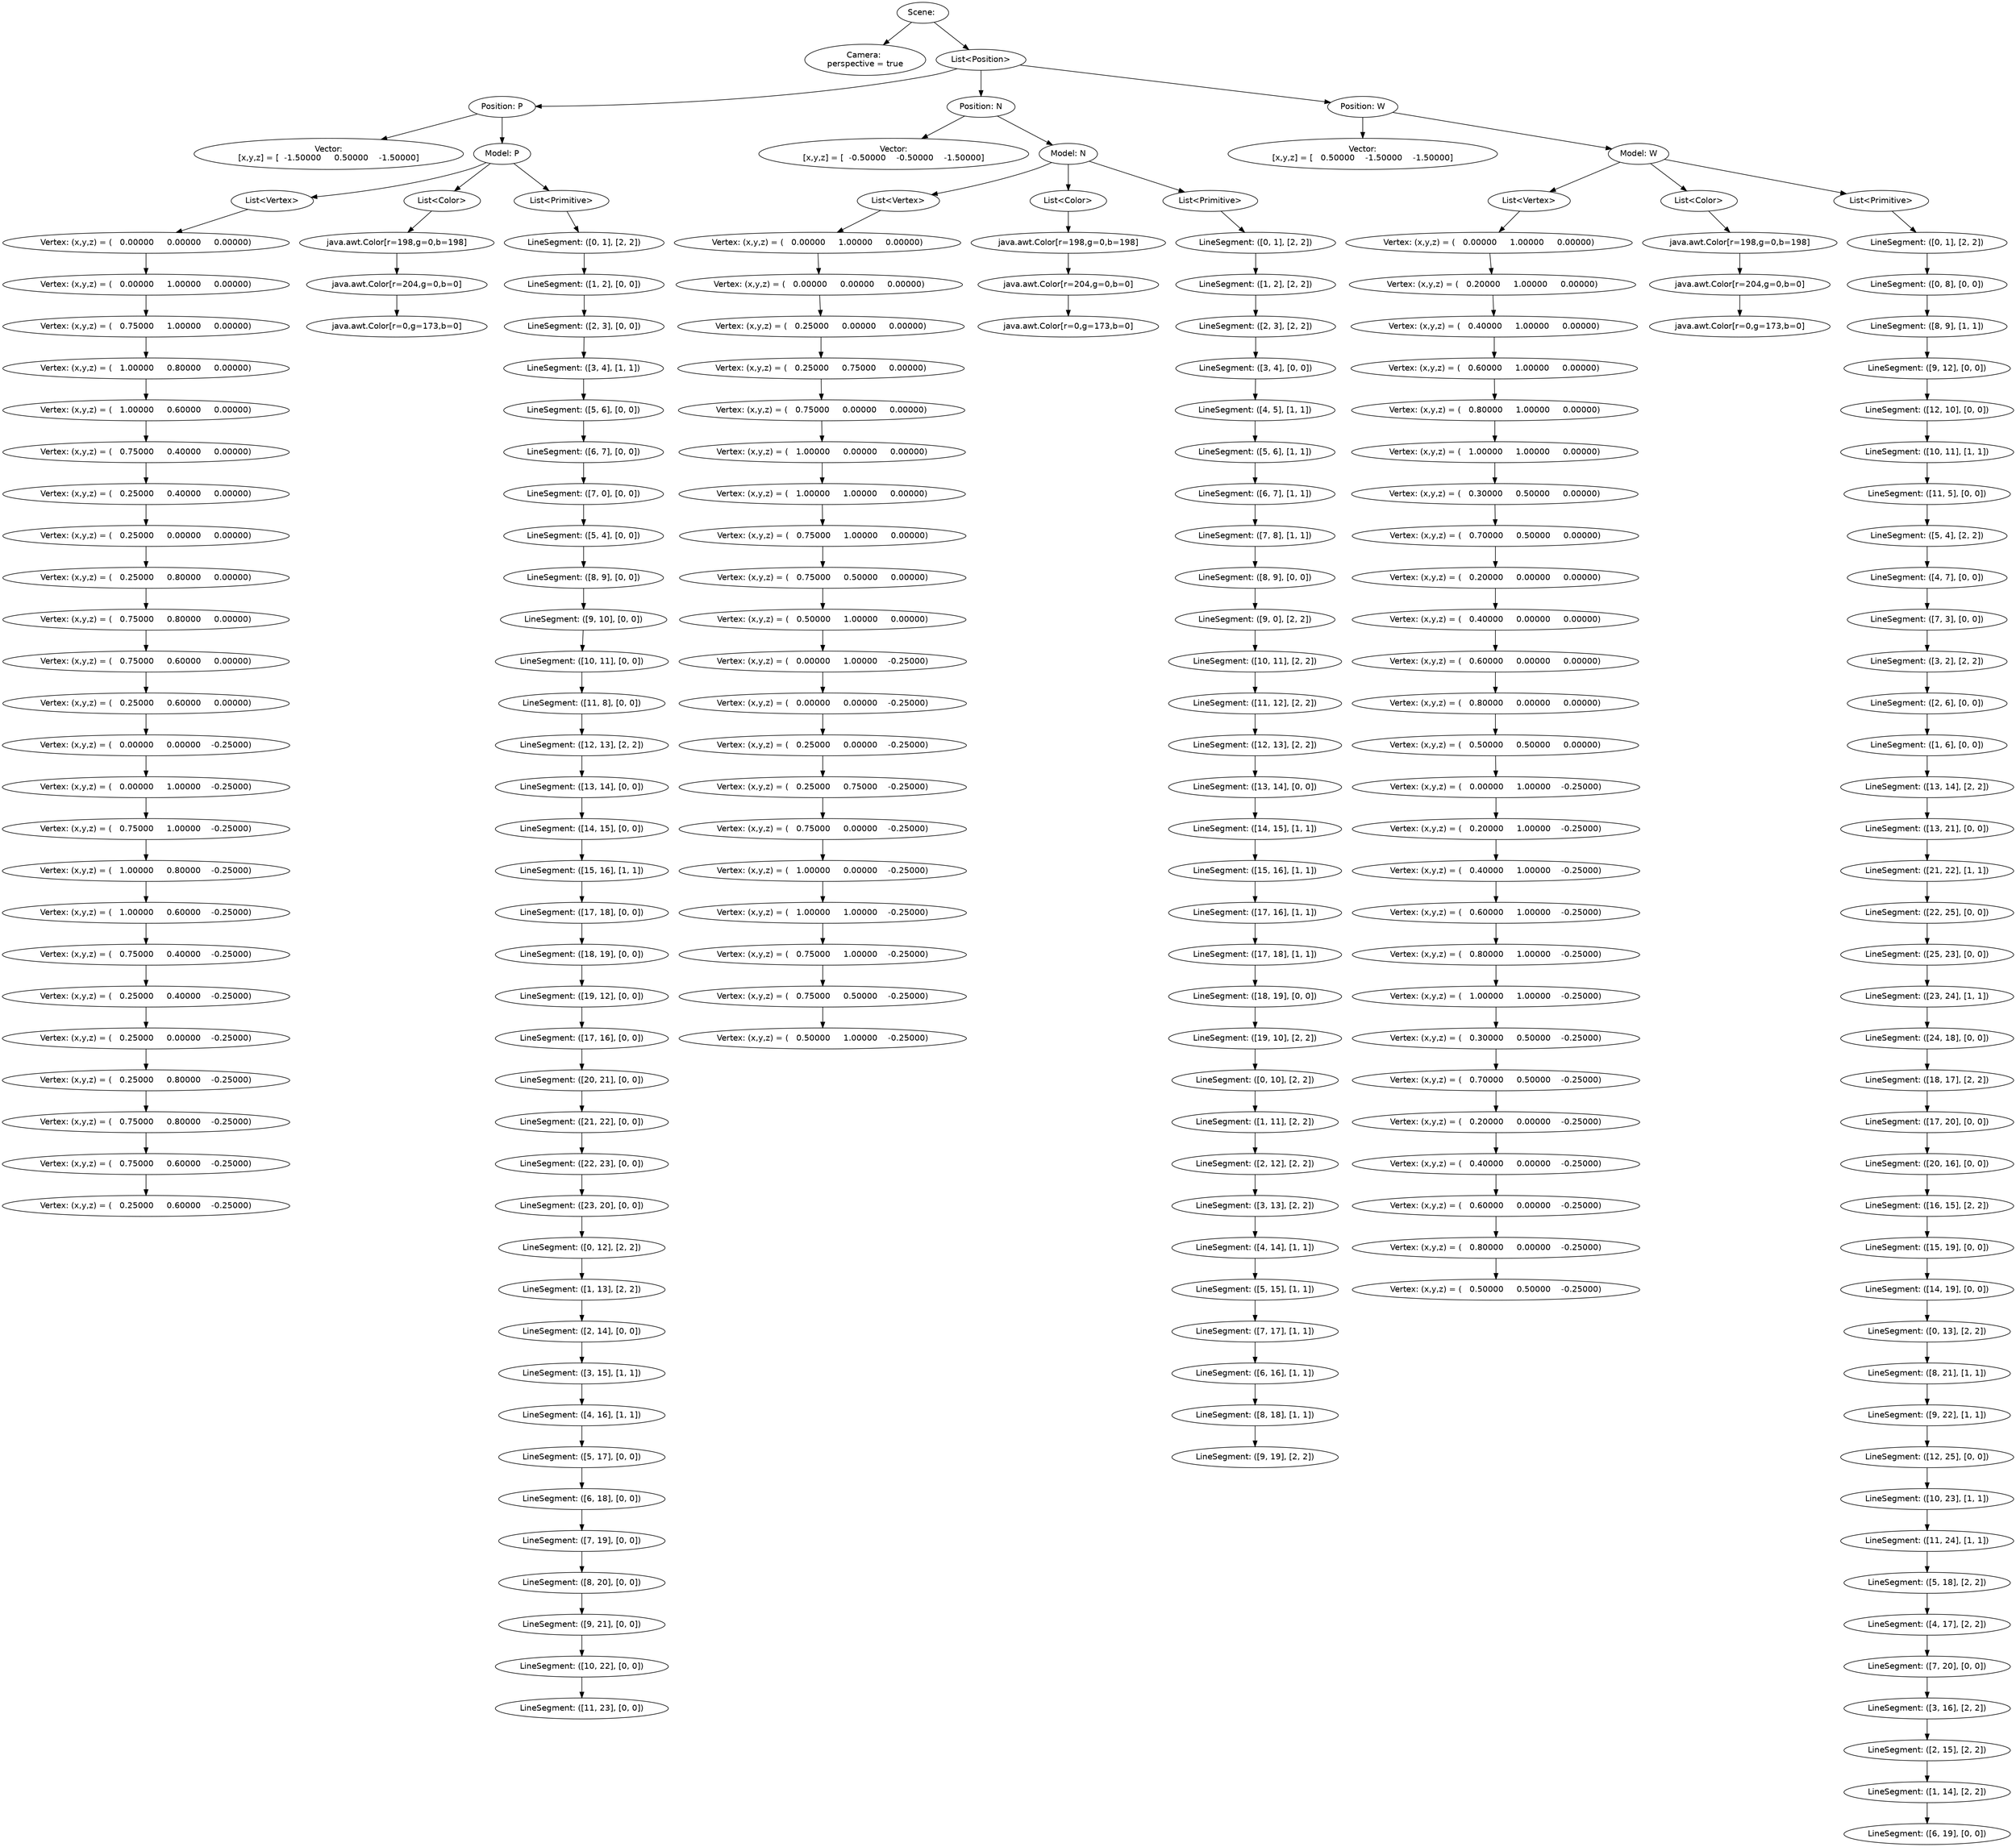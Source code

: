 strict digraph {
graph [ordering="out"];
graph [fontname="helvetica"];
node  [fontname="helvetica"];
edge  [fontname="helvetica"];
scene [label="Scene: "];
Camera [label="Camera: 
perspective = true"];
scene -> Camera;
positionList [label="List<Position>"];
scene -> positionList;
_p0 [label="Position: P"];
positionList -> _p0;
_p0_Matrix [label="Vector:
[x,y,z] = [  -1.50000     0.50000    -1.50000]"];
_p0 -> _p0_Matrix;
_m1 [label="Model: P"];
_p0 -> _m1;
_m1_vertexList [label="List<Vertex>"];
_m1 -> _m1_vertexList;
_m1_v0 [label="Vertex: (x,y,z) = (   0.00000     0.00000     0.00000)"];
_m1_vertexList -> _m1_v0;
_m1_v1 [label="Vertex: (x,y,z) = (   0.00000     1.00000     0.00000)"];
_m1_v0 -> _m1_v1;
_m1_v2 [label="Vertex: (x,y,z) = (   0.75000     1.00000     0.00000)"];
_m1_v1 -> _m1_v2;
_m1_v3 [label="Vertex: (x,y,z) = (   1.00000     0.80000     0.00000)"];
_m1_v2 -> _m1_v3;
_m1_v4 [label="Vertex: (x,y,z) = (   1.00000     0.60000     0.00000)"];
_m1_v3 -> _m1_v4;
_m1_v5 [label="Vertex: (x,y,z) = (   0.75000     0.40000     0.00000)"];
_m1_v4 -> _m1_v5;
_m1_v6 [label="Vertex: (x,y,z) = (   0.25000     0.40000     0.00000)"];
_m1_v5 -> _m1_v6;
_m1_v7 [label="Vertex: (x,y,z) = (   0.25000     0.00000     0.00000)"];
_m1_v6 -> _m1_v7;
_m1_v8 [label="Vertex: (x,y,z) = (   0.25000     0.80000     0.00000)"];
_m1_v7 -> _m1_v8;
_m1_v9 [label="Vertex: (x,y,z) = (   0.75000     0.80000     0.00000)"];
_m1_v8 -> _m1_v9;
_m1_v10 [label="Vertex: (x,y,z) = (   0.75000     0.60000     0.00000)"];
_m1_v9 -> _m1_v10;
_m1_v11 [label="Vertex: (x,y,z) = (   0.25000     0.60000     0.00000)"];
_m1_v10 -> _m1_v11;
_m1_v12 [label="Vertex: (x,y,z) = (   0.00000     0.00000    -0.25000)"];
_m1_v11 -> _m1_v12;
_m1_v13 [label="Vertex: (x,y,z) = (   0.00000     1.00000    -0.25000)"];
_m1_v12 -> _m1_v13;
_m1_v14 [label="Vertex: (x,y,z) = (   0.75000     1.00000    -0.25000)"];
_m1_v13 -> _m1_v14;
_m1_v15 [label="Vertex: (x,y,z) = (   1.00000     0.80000    -0.25000)"];
_m1_v14 -> _m1_v15;
_m1_v16 [label="Vertex: (x,y,z) = (   1.00000     0.60000    -0.25000)"];
_m1_v15 -> _m1_v16;
_m1_v17 [label="Vertex: (x,y,z) = (   0.75000     0.40000    -0.25000)"];
_m1_v16 -> _m1_v17;
_m1_v18 [label="Vertex: (x,y,z) = (   0.25000     0.40000    -0.25000)"];
_m1_v17 -> _m1_v18;
_m1_v19 [label="Vertex: (x,y,z) = (   0.25000     0.00000    -0.25000)"];
_m1_v18 -> _m1_v19;
_m1_v20 [label="Vertex: (x,y,z) = (   0.25000     0.80000    -0.25000)"];
_m1_v19 -> _m1_v20;
_m1_v21 [label="Vertex: (x,y,z) = (   0.75000     0.80000    -0.25000)"];
_m1_v20 -> _m1_v21;
_m1_v22 [label="Vertex: (x,y,z) = (   0.75000     0.60000    -0.25000)"];
_m1_v21 -> _m1_v22;
_m1_v23 [label="Vertex: (x,y,z) = (   0.25000     0.60000    -0.25000)"];
_m1_v22 -> _m1_v23;
_m1_colorList [label="List<Color>"];
_m1 -> _m1_colorList;
_m1_c0 [label="java.awt.Color[r=198,g=0,b=198]"];
_m1_colorList -> _m1_c0;
_m1_c1 [label="java.awt.Color[r=204,g=0,b=0]"];
_m1_c0 -> _m1_c1;
_m1_c2 [label="java.awt.Color[r=0,g=173,b=0]"];
_m1_c1 -> _m1_c2;
_m1_primitiveList [label="List<Primitive>"];
_m1 -> _m1_primitiveList;
_m1_p0 [label="LineSegment: ([0, 1], [2, 2])"];
_m1_primitiveList -> _m1_p0;
_m1_p1 [label="LineSegment: ([1, 2], [0, 0])"];
_m1_p0 -> _m1_p1;
_m1_p2 [label="LineSegment: ([2, 3], [0, 0])"];
_m1_p1 -> _m1_p2;
_m1_p3 [label="LineSegment: ([3, 4], [1, 1])"];
_m1_p2 -> _m1_p3;
_m1_p4 [label="LineSegment: ([5, 6], [0, 0])"];
_m1_p3 -> _m1_p4;
_m1_p5 [label="LineSegment: ([6, 7], [0, 0])"];
_m1_p4 -> _m1_p5;
_m1_p6 [label="LineSegment: ([7, 0], [0, 0])"];
_m1_p5 -> _m1_p6;
_m1_p7 [label="LineSegment: ([5, 4], [0, 0])"];
_m1_p6 -> _m1_p7;
_m1_p8 [label="LineSegment: ([8, 9], [0, 0])"];
_m1_p7 -> _m1_p8;
_m1_p9 [label="LineSegment: ([9, 10], [0, 0])"];
_m1_p8 -> _m1_p9;
_m1_p10 [label="LineSegment: ([10, 11], [0, 0])"];
_m1_p9 -> _m1_p10;
_m1_p11 [label="LineSegment: ([11, 8], [0, 0])"];
_m1_p10 -> _m1_p11;
_m1_p12 [label="LineSegment: ([12, 13], [2, 2])"];
_m1_p11 -> _m1_p12;
_m1_p13 [label="LineSegment: ([13, 14], [0, 0])"];
_m1_p12 -> _m1_p13;
_m1_p14 [label="LineSegment: ([14, 15], [0, 0])"];
_m1_p13 -> _m1_p14;
_m1_p15 [label="LineSegment: ([15, 16], [1, 1])"];
_m1_p14 -> _m1_p15;
_m1_p16 [label="LineSegment: ([17, 18], [0, 0])"];
_m1_p15 -> _m1_p16;
_m1_p17 [label="LineSegment: ([18, 19], [0, 0])"];
_m1_p16 -> _m1_p17;
_m1_p18 [label="LineSegment: ([19, 12], [0, 0])"];
_m1_p17 -> _m1_p18;
_m1_p19 [label="LineSegment: ([17, 16], [0, 0])"];
_m1_p18 -> _m1_p19;
_m1_p20 [label="LineSegment: ([20, 21], [0, 0])"];
_m1_p19 -> _m1_p20;
_m1_p21 [label="LineSegment: ([21, 22], [0, 0])"];
_m1_p20 -> _m1_p21;
_m1_p22 [label="LineSegment: ([22, 23], [0, 0])"];
_m1_p21 -> _m1_p22;
_m1_p23 [label="LineSegment: ([23, 20], [0, 0])"];
_m1_p22 -> _m1_p23;
_m1_p24 [label="LineSegment: ([0, 12], [2, 2])"];
_m1_p23 -> _m1_p24;
_m1_p25 [label="LineSegment: ([1, 13], [2, 2])"];
_m1_p24 -> _m1_p25;
_m1_p26 [label="LineSegment: ([2, 14], [0, 0])"];
_m1_p25 -> _m1_p26;
_m1_p27 [label="LineSegment: ([3, 15], [1, 1])"];
_m1_p26 -> _m1_p27;
_m1_p28 [label="LineSegment: ([4, 16], [1, 1])"];
_m1_p27 -> _m1_p28;
_m1_p29 [label="LineSegment: ([5, 17], [0, 0])"];
_m1_p28 -> _m1_p29;
_m1_p30 [label="LineSegment: ([6, 18], [0, 0])"];
_m1_p29 -> _m1_p30;
_m1_p31 [label="LineSegment: ([7, 19], [0, 0])"];
_m1_p30 -> _m1_p31;
_m1_p32 [label="LineSegment: ([8, 20], [0, 0])"];
_m1_p31 -> _m1_p32;
_m1_p33 [label="LineSegment: ([9, 21], [0, 0])"];
_m1_p32 -> _m1_p33;
_m1_p34 [label="LineSegment: ([10, 22], [0, 0])"];
_m1_p33 -> _m1_p34;
_m1_p35 [label="LineSegment: ([11, 23], [0, 0])"];
_m1_p34 -> _m1_p35;
_p2 [label="Position: N"];
positionList -> _p2;
_p2_Matrix [label="Vector:
[x,y,z] = [  -0.50000    -0.50000    -1.50000]"];
_p2 -> _p2_Matrix;
_m3 [label="Model: N"];
_p2 -> _m3;
_m3_vertexList [label="List<Vertex>"];
_m3 -> _m3_vertexList;
_m3_v0 [label="Vertex: (x,y,z) = (   0.00000     1.00000     0.00000)"];
_m3_vertexList -> _m3_v0;
_m3_v1 [label="Vertex: (x,y,z) = (   0.00000     0.00000     0.00000)"];
_m3_v0 -> _m3_v1;
_m3_v2 [label="Vertex: (x,y,z) = (   0.25000     0.00000     0.00000)"];
_m3_v1 -> _m3_v2;
_m3_v3 [label="Vertex: (x,y,z) = (   0.25000     0.75000     0.00000)"];
_m3_v2 -> _m3_v3;
_m3_v4 [label="Vertex: (x,y,z) = (   0.75000     0.00000     0.00000)"];
_m3_v3 -> _m3_v4;
_m3_v5 [label="Vertex: (x,y,z) = (   1.00000     0.00000     0.00000)"];
_m3_v4 -> _m3_v5;
_m3_v6 [label="Vertex: (x,y,z) = (   1.00000     1.00000     0.00000)"];
_m3_v5 -> _m3_v6;
_m3_v7 [label="Vertex: (x,y,z) = (   0.75000     1.00000     0.00000)"];
_m3_v6 -> _m3_v7;
_m3_v8 [label="Vertex: (x,y,z) = (   0.75000     0.50000     0.00000)"];
_m3_v7 -> _m3_v8;
_m3_v9 [label="Vertex: (x,y,z) = (   0.50000     1.00000     0.00000)"];
_m3_v8 -> _m3_v9;
_m3_v10 [label="Vertex: (x,y,z) = (   0.00000     1.00000    -0.25000)"];
_m3_v9 -> _m3_v10;
_m3_v11 [label="Vertex: (x,y,z) = (   0.00000     0.00000    -0.25000)"];
_m3_v10 -> _m3_v11;
_m3_v12 [label="Vertex: (x,y,z) = (   0.25000     0.00000    -0.25000)"];
_m3_v11 -> _m3_v12;
_m3_v13 [label="Vertex: (x,y,z) = (   0.25000     0.75000    -0.25000)"];
_m3_v12 -> _m3_v13;
_m3_v14 [label="Vertex: (x,y,z) = (   0.75000     0.00000    -0.25000)"];
_m3_v13 -> _m3_v14;
_m3_v15 [label="Vertex: (x,y,z) = (   1.00000     0.00000    -0.25000)"];
_m3_v14 -> _m3_v15;
_m3_v16 [label="Vertex: (x,y,z) = (   1.00000     1.00000    -0.25000)"];
_m3_v15 -> _m3_v16;
_m3_v17 [label="Vertex: (x,y,z) = (   0.75000     1.00000    -0.25000)"];
_m3_v16 -> _m3_v17;
_m3_v18 [label="Vertex: (x,y,z) = (   0.75000     0.50000    -0.25000)"];
_m3_v17 -> _m3_v18;
_m3_v19 [label="Vertex: (x,y,z) = (   0.50000     1.00000    -0.25000)"];
_m3_v18 -> _m3_v19;
_m3_colorList [label="List<Color>"];
_m3 -> _m3_colorList;
_m3_c0 [label="java.awt.Color[r=198,g=0,b=198]"];
_m3_colorList -> _m3_c0;
_m3_c1 [label="java.awt.Color[r=204,g=0,b=0]"];
_m3_c0 -> _m3_c1;
_m3_c2 [label="java.awt.Color[r=0,g=173,b=0]"];
_m3_c1 -> _m3_c2;
_m3_primitiveList [label="List<Primitive>"];
_m3 -> _m3_primitiveList;
_m3_p0 [label="LineSegment: ([0, 1], [2, 2])"];
_m3_primitiveList -> _m3_p0;
_m3_p1 [label="LineSegment: ([1, 2], [2, 2])"];
_m3_p0 -> _m3_p1;
_m3_p2 [label="LineSegment: ([2, 3], [2, 2])"];
_m3_p1 -> _m3_p2;
_m3_p3 [label="LineSegment: ([3, 4], [0, 0])"];
_m3_p2 -> _m3_p3;
_m3_p4 [label="LineSegment: ([4, 5], [1, 1])"];
_m3_p3 -> _m3_p4;
_m3_p5 [label="LineSegment: ([5, 6], [1, 1])"];
_m3_p4 -> _m3_p5;
_m3_p6 [label="LineSegment: ([6, 7], [1, 1])"];
_m3_p5 -> _m3_p6;
_m3_p7 [label="LineSegment: ([7, 8], [1, 1])"];
_m3_p6 -> _m3_p7;
_m3_p8 [label="LineSegment: ([8, 9], [0, 0])"];
_m3_p7 -> _m3_p8;
_m3_p9 [label="LineSegment: ([9, 0], [2, 2])"];
_m3_p8 -> _m3_p9;
_m3_p10 [label="LineSegment: ([10, 11], [2, 2])"];
_m3_p9 -> _m3_p10;
_m3_p11 [label="LineSegment: ([11, 12], [2, 2])"];
_m3_p10 -> _m3_p11;
_m3_p12 [label="LineSegment: ([12, 13], [2, 2])"];
_m3_p11 -> _m3_p12;
_m3_p13 [label="LineSegment: ([13, 14], [0, 0])"];
_m3_p12 -> _m3_p13;
_m3_p14 [label="LineSegment: ([14, 15], [1, 1])"];
_m3_p13 -> _m3_p14;
_m3_p15 [label="LineSegment: ([15, 16], [1, 1])"];
_m3_p14 -> _m3_p15;
_m3_p16 [label="LineSegment: ([17, 16], [1, 1])"];
_m3_p15 -> _m3_p16;
_m3_p17 [label="LineSegment: ([17, 18], [1, 1])"];
_m3_p16 -> _m3_p17;
_m3_p18 [label="LineSegment: ([18, 19], [0, 0])"];
_m3_p17 -> _m3_p18;
_m3_p19 [label="LineSegment: ([19, 10], [2, 2])"];
_m3_p18 -> _m3_p19;
_m3_p20 [label="LineSegment: ([0, 10], [2, 2])"];
_m3_p19 -> _m3_p20;
_m3_p21 [label="LineSegment: ([1, 11], [2, 2])"];
_m3_p20 -> _m3_p21;
_m3_p22 [label="LineSegment: ([2, 12], [2, 2])"];
_m3_p21 -> _m3_p22;
_m3_p23 [label="LineSegment: ([3, 13], [2, 2])"];
_m3_p22 -> _m3_p23;
_m3_p24 [label="LineSegment: ([4, 14], [1, 1])"];
_m3_p23 -> _m3_p24;
_m3_p25 [label="LineSegment: ([5, 15], [1, 1])"];
_m3_p24 -> _m3_p25;
_m3_p26 [label="LineSegment: ([7, 17], [1, 1])"];
_m3_p25 -> _m3_p26;
_m3_p27 [label="LineSegment: ([6, 16], [1, 1])"];
_m3_p26 -> _m3_p27;
_m3_p28 [label="LineSegment: ([8, 18], [1, 1])"];
_m3_p27 -> _m3_p28;
_m3_p29 [label="LineSegment: ([9, 19], [2, 2])"];
_m3_p28 -> _m3_p29;
_p4 [label="Position: W"];
positionList -> _p4;
_p4_Matrix [label="Vector:
[x,y,z] = [   0.50000    -1.50000    -1.50000]"];
_p4 -> _p4_Matrix;
_m5 [label="Model: W"];
_p4 -> _m5;
_m5_vertexList [label="List<Vertex>"];
_m5 -> _m5_vertexList;
_m5_v0 [label="Vertex: (x,y,z) = (   0.00000     1.00000     0.00000)"];
_m5_vertexList -> _m5_v0;
_m5_v1 [label="Vertex: (x,y,z) = (   0.20000     1.00000     0.00000)"];
_m5_v0 -> _m5_v1;
_m5_v2 [label="Vertex: (x,y,z) = (   0.40000     1.00000     0.00000)"];
_m5_v1 -> _m5_v2;
_m5_v3 [label="Vertex: (x,y,z) = (   0.60000     1.00000     0.00000)"];
_m5_v2 -> _m5_v3;
_m5_v4 [label="Vertex: (x,y,z) = (   0.80000     1.00000     0.00000)"];
_m5_v3 -> _m5_v4;
_m5_v5 [label="Vertex: (x,y,z) = (   1.00000     1.00000     0.00000)"];
_m5_v4 -> _m5_v5;
_m5_v6 [label="Vertex: (x,y,z) = (   0.30000     0.50000     0.00000)"];
_m5_v5 -> _m5_v6;
_m5_v7 [label="Vertex: (x,y,z) = (   0.70000     0.50000     0.00000)"];
_m5_v6 -> _m5_v7;
_m5_v8 [label="Vertex: (x,y,z) = (   0.20000     0.00000     0.00000)"];
_m5_v7 -> _m5_v8;
_m5_v9 [label="Vertex: (x,y,z) = (   0.40000     0.00000     0.00000)"];
_m5_v8 -> _m5_v9;
_m5_v10 [label="Vertex: (x,y,z) = (   0.60000     0.00000     0.00000)"];
_m5_v9 -> _m5_v10;
_m5_v11 [label="Vertex: (x,y,z) = (   0.80000     0.00000     0.00000)"];
_m5_v10 -> _m5_v11;
_m5_v12 [label="Vertex: (x,y,z) = (   0.50000     0.50000     0.00000)"];
_m5_v11 -> _m5_v12;
_m5_v13 [label="Vertex: (x,y,z) = (   0.00000     1.00000    -0.25000)"];
_m5_v12 -> _m5_v13;
_m5_v14 [label="Vertex: (x,y,z) = (   0.20000     1.00000    -0.25000)"];
_m5_v13 -> _m5_v14;
_m5_v15 [label="Vertex: (x,y,z) = (   0.40000     1.00000    -0.25000)"];
_m5_v14 -> _m5_v15;
_m5_v16 [label="Vertex: (x,y,z) = (   0.60000     1.00000    -0.25000)"];
_m5_v15 -> _m5_v16;
_m5_v17 [label="Vertex: (x,y,z) = (   0.80000     1.00000    -0.25000)"];
_m5_v16 -> _m5_v17;
_m5_v18 [label="Vertex: (x,y,z) = (   1.00000     1.00000    -0.25000)"];
_m5_v17 -> _m5_v18;
_m5_v19 [label="Vertex: (x,y,z) = (   0.30000     0.50000    -0.25000)"];
_m5_v18 -> _m5_v19;
_m5_v20 [label="Vertex: (x,y,z) = (   0.70000     0.50000    -0.25000)"];
_m5_v19 -> _m5_v20;
_m5_v21 [label="Vertex: (x,y,z) = (   0.20000     0.00000    -0.25000)"];
_m5_v20 -> _m5_v21;
_m5_v22 [label="Vertex: (x,y,z) = (   0.40000     0.00000    -0.25000)"];
_m5_v21 -> _m5_v22;
_m5_v23 [label="Vertex: (x,y,z) = (   0.60000     0.00000    -0.25000)"];
_m5_v22 -> _m5_v23;
_m5_v24 [label="Vertex: (x,y,z) = (   0.80000     0.00000    -0.25000)"];
_m5_v23 -> _m5_v24;
_m5_v25 [label="Vertex: (x,y,z) = (   0.50000     0.50000    -0.25000)"];
_m5_v24 -> _m5_v25;
_m5_colorList [label="List<Color>"];
_m5 -> _m5_colorList;
_m5_c0 [label="java.awt.Color[r=198,g=0,b=198]"];
_m5_colorList -> _m5_c0;
_m5_c1 [label="java.awt.Color[r=204,g=0,b=0]"];
_m5_c0 -> _m5_c1;
_m5_c2 [label="java.awt.Color[r=0,g=173,b=0]"];
_m5_c1 -> _m5_c2;
_m5_primitiveList [label="List<Primitive>"];
_m5 -> _m5_primitiveList;
_m5_p0 [label="LineSegment: ([0, 1], [2, 2])"];
_m5_primitiveList -> _m5_p0;
_m5_p1 [label="LineSegment: ([0, 8], [0, 0])"];
_m5_p0 -> _m5_p1;
_m5_p2 [label="LineSegment: ([8, 9], [1, 1])"];
_m5_p1 -> _m5_p2;
_m5_p3 [label="LineSegment: ([9, 12], [0, 0])"];
_m5_p2 -> _m5_p3;
_m5_p4 [label="LineSegment: ([12, 10], [0, 0])"];
_m5_p3 -> _m5_p4;
_m5_p5 [label="LineSegment: ([10, 11], [1, 1])"];
_m5_p4 -> _m5_p5;
_m5_p6 [label="LineSegment: ([11, 5], [0, 0])"];
_m5_p5 -> _m5_p6;
_m5_p7 [label="LineSegment: ([5, 4], [2, 2])"];
_m5_p6 -> _m5_p7;
_m5_p8 [label="LineSegment: ([4, 7], [0, 0])"];
_m5_p7 -> _m5_p8;
_m5_p9 [label="LineSegment: ([7, 3], [0, 0])"];
_m5_p8 -> _m5_p9;
_m5_p10 [label="LineSegment: ([3, 2], [2, 2])"];
_m5_p9 -> _m5_p10;
_m5_p11 [label="LineSegment: ([2, 6], [0, 0])"];
_m5_p10 -> _m5_p11;
_m5_p12 [label="LineSegment: ([1, 6], [0, 0])"];
_m5_p11 -> _m5_p12;
_m5_p13 [label="LineSegment: ([13, 14], [2, 2])"];
_m5_p12 -> _m5_p13;
_m5_p14 [label="LineSegment: ([13, 21], [0, 0])"];
_m5_p13 -> _m5_p14;
_m5_p15 [label="LineSegment: ([21, 22], [1, 1])"];
_m5_p14 -> _m5_p15;
_m5_p16 [label="LineSegment: ([22, 25], [0, 0])"];
_m5_p15 -> _m5_p16;
_m5_p17 [label="LineSegment: ([25, 23], [0, 0])"];
_m5_p16 -> _m5_p17;
_m5_p18 [label="LineSegment: ([23, 24], [1, 1])"];
_m5_p17 -> _m5_p18;
_m5_p19 [label="LineSegment: ([24, 18], [0, 0])"];
_m5_p18 -> _m5_p19;
_m5_p20 [label="LineSegment: ([18, 17], [2, 2])"];
_m5_p19 -> _m5_p20;
_m5_p21 [label="LineSegment: ([17, 20], [0, 0])"];
_m5_p20 -> _m5_p21;
_m5_p22 [label="LineSegment: ([20, 16], [0, 0])"];
_m5_p21 -> _m5_p22;
_m5_p23 [label="LineSegment: ([16, 15], [2, 2])"];
_m5_p22 -> _m5_p23;
_m5_p24 [label="LineSegment: ([15, 19], [0, 0])"];
_m5_p23 -> _m5_p24;
_m5_p25 [label="LineSegment: ([14, 19], [0, 0])"];
_m5_p24 -> _m5_p25;
_m5_p26 [label="LineSegment: ([0, 13], [2, 2])"];
_m5_p25 -> _m5_p26;
_m5_p27 [label="LineSegment: ([8, 21], [1, 1])"];
_m5_p26 -> _m5_p27;
_m5_p28 [label="LineSegment: ([9, 22], [1, 1])"];
_m5_p27 -> _m5_p28;
_m5_p29 [label="LineSegment: ([12, 25], [0, 0])"];
_m5_p28 -> _m5_p29;
_m5_p30 [label="LineSegment: ([10, 23], [1, 1])"];
_m5_p29 -> _m5_p30;
_m5_p31 [label="LineSegment: ([11, 24], [1, 1])"];
_m5_p30 -> _m5_p31;
_m5_p32 [label="LineSegment: ([5, 18], [2, 2])"];
_m5_p31 -> _m5_p32;
_m5_p33 [label="LineSegment: ([4, 17], [2, 2])"];
_m5_p32 -> _m5_p33;
_m5_p34 [label="LineSegment: ([7, 20], [0, 0])"];
_m5_p33 -> _m5_p34;
_m5_p35 [label="LineSegment: ([3, 16], [2, 2])"];
_m5_p34 -> _m5_p35;
_m5_p36 [label="LineSegment: ([2, 15], [2, 2])"];
_m5_p35 -> _m5_p36;
_m5_p37 [label="LineSegment: ([1, 14], [2, 2])"];
_m5_p36 -> _m5_p37;
_m5_p38 [label="LineSegment: ([6, 19], [0, 0])"];
_m5_p37 -> _m5_p38;
}
